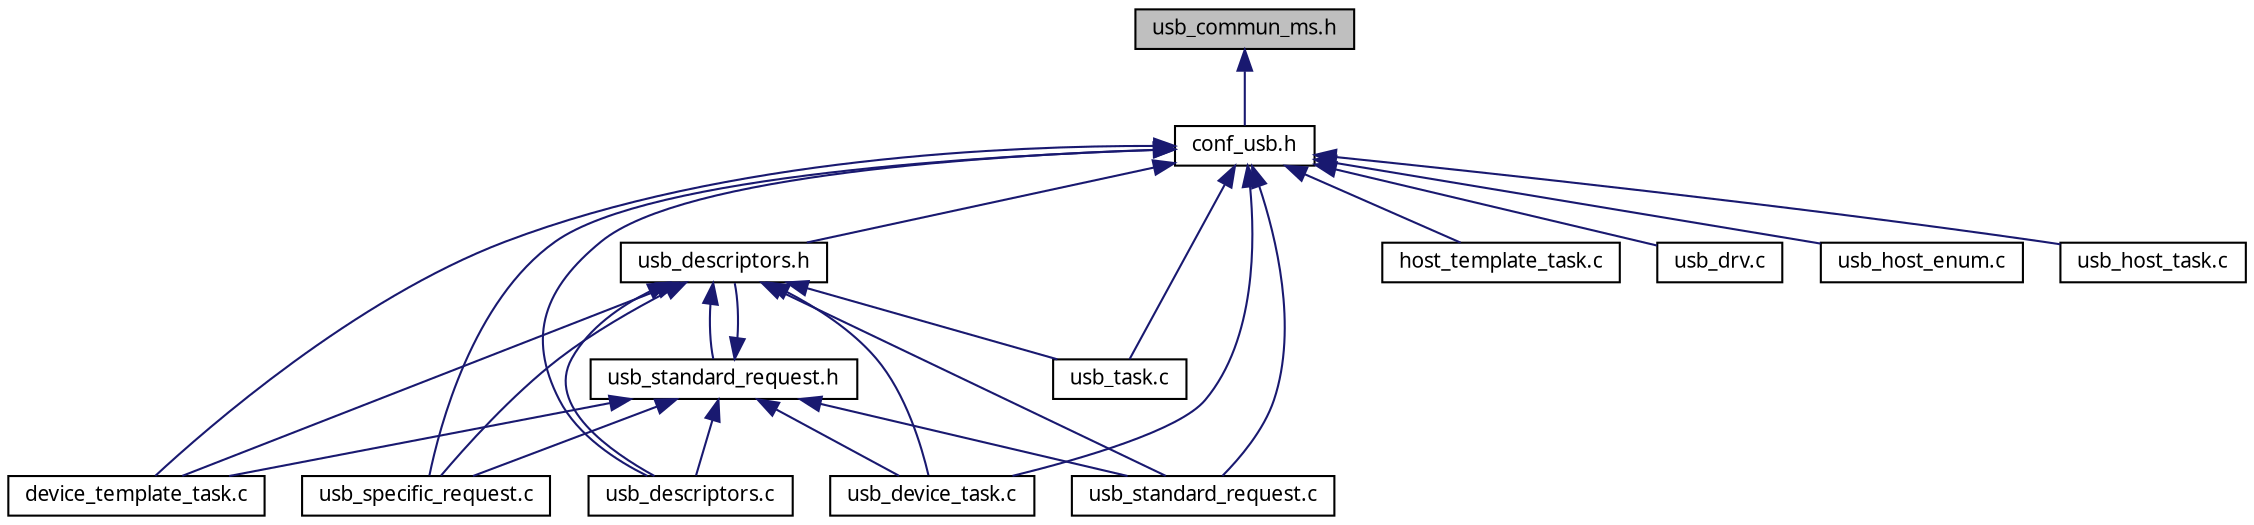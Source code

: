 digraph G
{
  edge [fontname="FreeSans.ttf",fontsize=10,labelfontname="FreeSans.ttf",labelfontsize=10];
  node [fontname="FreeSans.ttf",fontsize=10,shape=record];
  Node1 [label="usb_commun_ms.h",height=0.2,width=0.4,color="black", fillcolor="grey75", style="filled" fontcolor="black"];
  Node1 -> Node2 [dir=back,color="midnightblue",fontsize=10,style="solid",fontname="FreeSans.ttf"];
  Node2 [label="conf_usb.h",height=0.2,width=0.4,color="black", fillcolor="white", style="filled",URL="$a00023.html"];
  Node2 -> Node3 [dir=back,color="midnightblue",fontsize=10,style="solid",fontname="FreeSans.ttf"];
  Node3 [label="device_template_task.c",height=0.2,width=0.4,color="black", fillcolor="white", style="filled",URL="$a00025.html"];
  Node2 -> Node4 [dir=back,color="midnightblue",fontsize=10,style="solid",fontname="FreeSans.ttf"];
  Node4 [label="usb_descriptors.h",height=0.2,width=0.4,color="black", fillcolor="white", style="filled",URL="$a00047.html"];
  Node4 -> Node3 [dir=back,color="midnightblue",fontsize=10,style="solid",fontname="FreeSans.ttf"];
  Node4 -> Node5 [dir=back,color="midnightblue",fontsize=10,style="solid",fontname="FreeSans.ttf"];
  Node5 [label="usb_descriptors.c",height=0.2,width=0.4,color="black", fillcolor="white", style="filled",URL="$a00046.html"];
  Node4 -> Node6 [dir=back,color="midnightblue",fontsize=10,style="solid",fontname="FreeSans.ttf"];
  Node6 [label="usb_specific_request.c",height=0.2,width=0.4,color="black", fillcolor="white", style="filled",URL="$a00058.html"];
  Node4 -> Node7 [dir=back,color="midnightblue",fontsize=10,style="solid",fontname="FreeSans.ttf"];
  Node7 [label="usb_device_task.c",height=0.2,width=0.4,color="black", fillcolor="white", style="filled",URL="$a00048.html"];
  Node4 -> Node8 [dir=back,color="midnightblue",fontsize=10,style="solid",fontname="FreeSans.ttf"];
  Node8 [label="usb_standard_request.c",height=0.2,width=0.4,color="black", fillcolor="white", style="filled",URL="$a00060.html"];
  Node4 -> Node9 [dir=back,color="midnightblue",fontsize=10,style="solid",fontname="FreeSans.ttf"];
  Node9 [label="usb_standard_request.h",height=0.2,width=0.4,color="black", fillcolor="white", style="filled",URL="$a00061.html"];
  Node9 -> Node4 [dir=back,color="midnightblue",fontsize=10,style="solid",fontname="FreeSans.ttf"];
  Node9 -> Node3 [dir=back,color="midnightblue",fontsize=10,style="solid",fontname="FreeSans.ttf"];
  Node9 -> Node5 [dir=back,color="midnightblue",fontsize=10,style="solid",fontname="FreeSans.ttf"];
  Node9 -> Node6 [dir=back,color="midnightblue",fontsize=10,style="solid",fontname="FreeSans.ttf"];
  Node9 -> Node7 [dir=back,color="midnightblue",fontsize=10,style="solid",fontname="FreeSans.ttf"];
  Node9 -> Node8 [dir=back,color="midnightblue",fontsize=10,style="solid",fontname="FreeSans.ttf"];
  Node4 -> Node10 [dir=back,color="midnightblue",fontsize=10,style="solid",fontname="FreeSans.ttf"];
  Node10 [label="usb_task.c",height=0.2,width=0.4,color="black", fillcolor="white", style="filled",URL="$a00062.html"];
  Node2 -> Node11 [dir=back,color="midnightblue",fontsize=10,style="solid",fontname="FreeSans.ttf"];
  Node11 [label="host_template_task.c",height=0.2,width=0.4,color="black", fillcolor="white", style="filled",URL="$a00027.html"];
  Node2 -> Node5 [dir=back,color="midnightblue",fontsize=10,style="solid",fontname="FreeSans.ttf"];
  Node2 -> Node6 [dir=back,color="midnightblue",fontsize=10,style="solid",fontname="FreeSans.ttf"];
  Node2 -> Node12 [dir=back,color="midnightblue",fontsize=10,style="solid",fontname="FreeSans.ttf"];
  Node12 [label="usb_drv.c",height=0.2,width=0.4,color="black", fillcolor="white", style="filled",URL="$a00050.html"];
  Node2 -> Node7 [dir=back,color="midnightblue",fontsize=10,style="solid",fontname="FreeSans.ttf"];
  Node2 -> Node8 [dir=back,color="midnightblue",fontsize=10,style="solid",fontname="FreeSans.ttf"];
  Node2 -> Node13 [dir=back,color="midnightblue",fontsize=10,style="solid",fontname="FreeSans.ttf"];
  Node13 [label="usb_host_enum.c",height=0.2,width=0.4,color="black", fillcolor="white", style="filled",URL="$a00052.html"];
  Node2 -> Node14 [dir=back,color="midnightblue",fontsize=10,style="solid",fontname="FreeSans.ttf"];
  Node14 [label="usb_host_task.c",height=0.2,width=0.4,color="black", fillcolor="white", style="filled",URL="$a00054.html"];
  Node2 -> Node10 [dir=back,color="midnightblue",fontsize=10,style="solid",fontname="FreeSans.ttf"];
}

